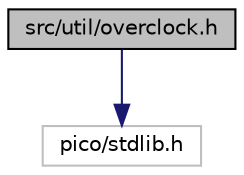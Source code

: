 digraph "src/util/overclock.h"
{
 // LATEX_PDF_SIZE
  edge [fontname="Helvetica",fontsize="10",labelfontname="Helvetica",labelfontsize="10"];
  node [fontname="Helvetica",fontsize="10",shape=record];
  Node1 [label="src/util/overclock.h",height=0.2,width=0.4,color="black", fillcolor="grey75", style="filled", fontcolor="black",tooltip="Overclock."];
  Node1 -> Node2 [color="midnightblue",fontsize="10",style="solid",fontname="Helvetica"];
  Node2 [label="pico/stdlib.h",height=0.2,width=0.4,color="grey75", fillcolor="white", style="filled",tooltip=" "];
}
